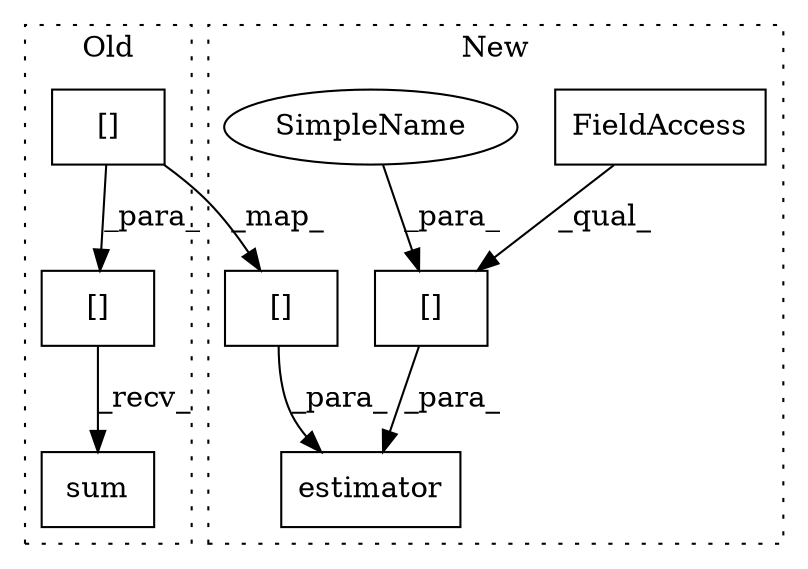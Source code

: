 digraph G {
subgraph cluster0 {
1 [label="[]" a="2" s="1847,1892" l="15,1" shape="box"];
3 [label="sum" a="32" s="1894" l="5" shape="box"];
4 [label="[]" a="2" s="1862,1891" l="17,1" shape="box"];
label = "Old";
style="dotted";
}
subgraph cluster1 {
2 [label="estimator" a="32" s="1889,1968" l="10,1" shape="box"];
5 [label="[]" a="2" s="1938,1967" l="17,1" shape="box"];
6 [label="[]" a="2" s="1899,1927" l="16,1" shape="box"];
7 [label="FieldAccess" a="22" s="1899" l="15" shape="box"];
8 [label="SimpleName" a="42" s="1915" l="12" shape="ellipse"];
label = "New";
style="dotted";
}
1 -> 3 [label="_recv_"];
4 -> 1 [label="_para_"];
4 -> 5 [label="_map_"];
5 -> 2 [label="_para_"];
6 -> 2 [label="_para_"];
7 -> 6 [label="_qual_"];
8 -> 6 [label="_para_"];
}